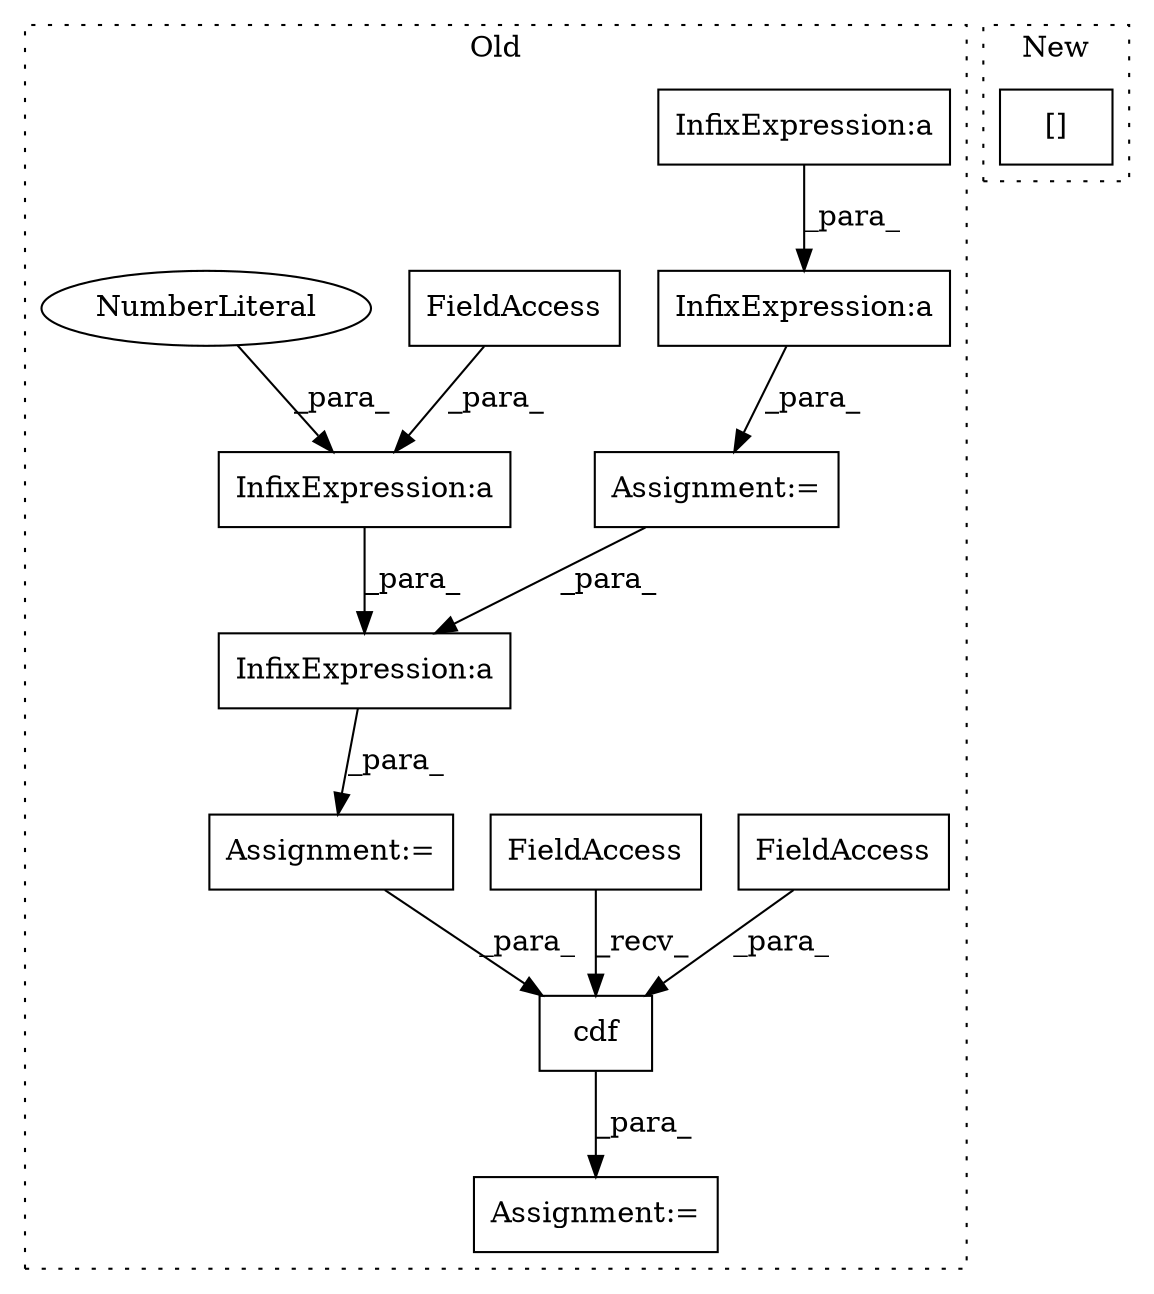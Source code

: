 digraph G {
subgraph cluster0 {
1 [label="cdf" a="32" s="912,934" l="4,1" shape="box"];
3 [label="FieldAccess" a="22" s="918" l="16" shape="box"];
4 [label="FieldAccess" a="22" s="898" l="5" shape="box"];
5 [label="InfixExpression:a" a="27" s="853" l="3" shape="box"];
6 [label="FieldAccess" a="22" s="837" l="16" shape="box"];
7 [label="InfixExpression:a" a="27" s="687" l="3" shape="box"];
8 [label="InfixExpression:a" a="27" s="882" l="3" shape="box"];
9 [label="InfixExpression:a" a="27" s="738" l="3" shape="box"];
10 [label="NumberLiteral" a="34" s="856" l="1" shape="ellipse"];
11 [label="Assignment:=" a="7" s="873" l="1" shape="box"];
12 [label="Assignment:=" a="7" s="645" l="1" shape="box"];
13 [label="Assignment:=" a="7" s="896" l="1" shape="box"];
label = "Old";
style="dotted";
}
subgraph cluster1 {
2 [label="[]" a="2" s="1963,1988" l="7,1" shape="box"];
label = "New";
style="dotted";
}
1 -> 13 [label="_para_"];
3 -> 1 [label="_para_"];
4 -> 1 [label="_recv_"];
5 -> 8 [label="_para_"];
6 -> 5 [label="_para_"];
7 -> 9 [label="_para_"];
8 -> 11 [label="_para_"];
9 -> 12 [label="_para_"];
10 -> 5 [label="_para_"];
11 -> 1 [label="_para_"];
12 -> 8 [label="_para_"];
}